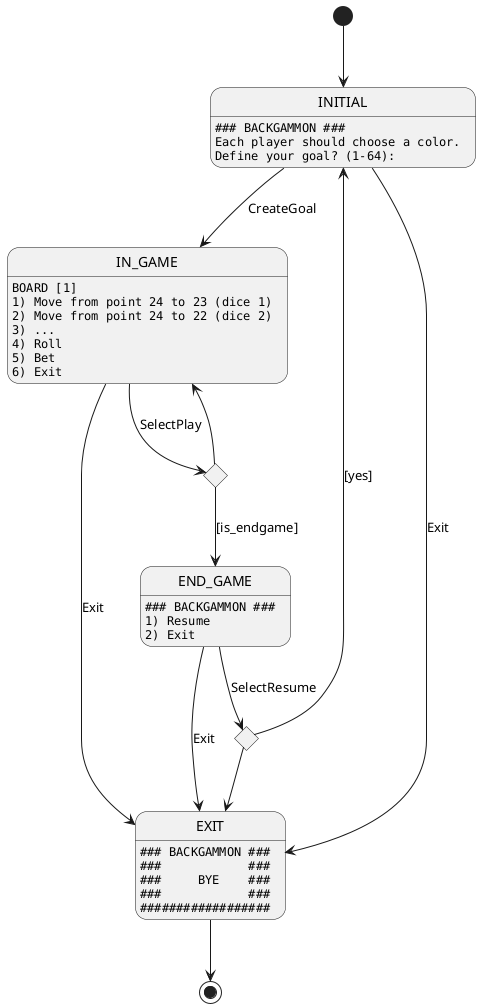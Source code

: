 @startuml contexto

state INITIAL
INITIAL: ""### BACKGAMMON ###""
INITIAL: ""Each player should choose a color.""
INITIAL: ""Define your goal? (1-64):""
state IN_GAME
IN_GAME: ""BOARD [1]""
IN_GAME: ""1) Move from point 24 to 23 (dice 1)""
IN_GAME: ""2) Move from point 24 to 22 (dice 2)""
IN_GAME: ""3) ...""
IN_GAME: ""4) Roll""
IN_GAME: ""5) Bet""
IN_GAME: ""6) Exit""
state END_GAME
END_GAME: ""### BACKGAMMON ###""
END_GAME: ""1) Resume""
END_GAME: ""2) Exit""
state EXIT
EXIT: ""### BACKGAMMON ###""
EXIT: ""###            ###""
EXIT: ""###     BYE    ###""
EXIT: ""###            ###""
EXIT: ""##################""
state is_endgame <<choice>>
state is_resume <<choice>>



[*] --> INITIAL
INITIAL --> IN_GAME: CreateGoal
INITIAL --> EXIT: Exit

IN_GAME --> is_endgame: SelectPlay
IN_GAME --> EXIT: Exit
is_endgame --> IN_GAME
is_endgame --> END_GAME: [is_endgame]


END_GAME --> is_resume: SelectResume
END_GAME --> EXIT: Exit

is_resume --> INITIAL: [yes]
is_resume --> EXIT

EXIT --> [*]
@enduml
